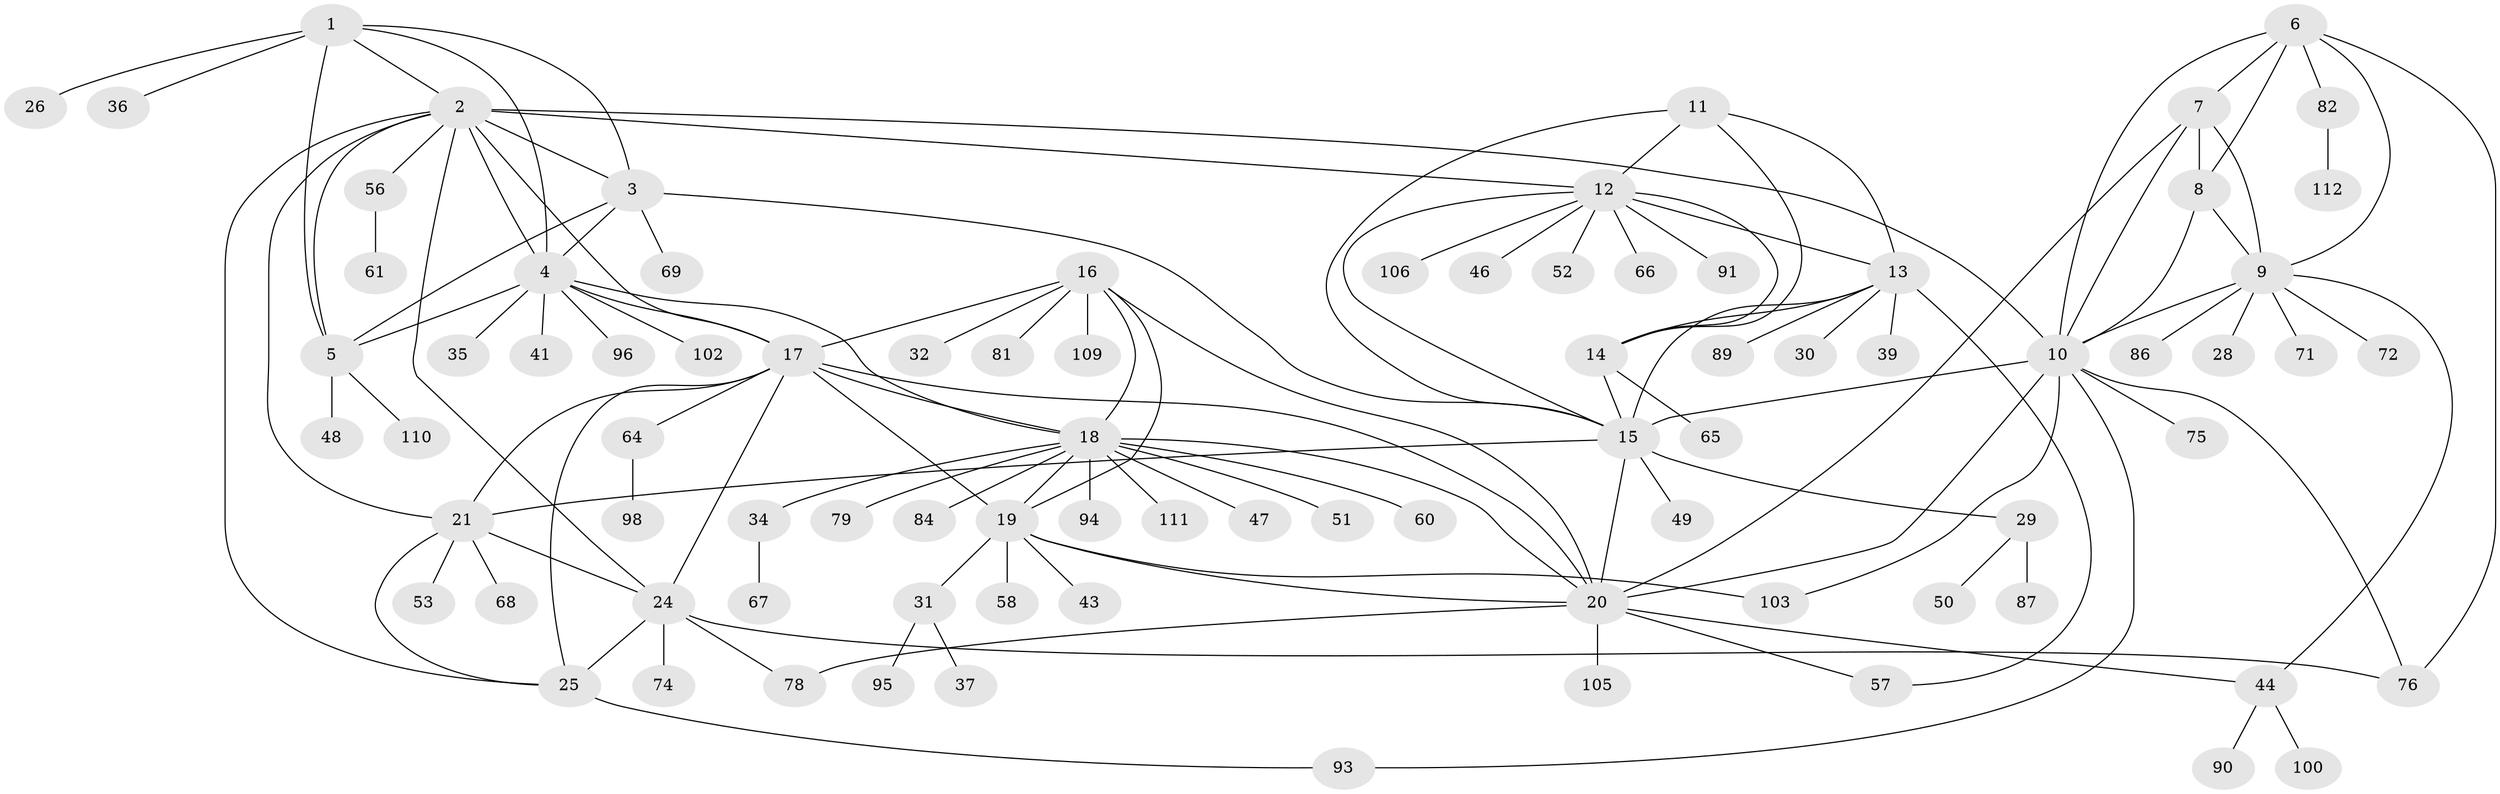 // original degree distribution, {7: 0.07079646017699115, 10: 0.017699115044247787, 6: 0.04424778761061947, 5: 0.017699115044247787, 9: 0.02654867256637168, 11: 0.02654867256637168, 4: 0.017699115044247787, 14: 0.008849557522123894, 1: 0.5398230088495575, 3: 0.04424778761061947, 2: 0.18584070796460178}
// Generated by graph-tools (version 1.1) at 2025/11/02/27/25 16:11:34]
// undirected, 85 vertices, 129 edges
graph export_dot {
graph [start="1"]
  node [color=gray90,style=filled];
  1 [super="+54"];
  2 [super="+23"];
  3 [super="+33"];
  4 [super="+42"];
  5 [super="+62"];
  6 [super="+85"];
  7;
  8 [super="+107"];
  9 [super="+38"];
  10 [super="+40"];
  11;
  12 [super="+99"];
  13 [super="+59"];
  14 [super="+55"];
  15 [super="+83"];
  16 [super="+63"];
  17 [super="+22"];
  18 [super="+108"];
  19 [super="+92"];
  20 [super="+45"];
  21;
  24 [super="+70"];
  25 [super="+27"];
  26;
  28;
  29;
  30;
  31 [super="+80"];
  32;
  34;
  35;
  36;
  37 [super="+88"];
  39;
  41;
  43;
  44;
  46 [super="+104"];
  47;
  48;
  49 [super="+73"];
  50 [super="+97"];
  51;
  52;
  53 [super="+113"];
  56;
  57;
  58;
  60;
  61;
  64;
  65;
  66;
  67 [super="+77"];
  68;
  69;
  71;
  72;
  74;
  75;
  76;
  78;
  79;
  81;
  82 [super="+101"];
  84;
  86;
  87;
  89;
  90;
  91;
  93;
  94;
  95;
  96;
  98;
  100;
  102;
  103;
  105;
  106;
  109;
  110;
  111;
  112;
  1 -- 2;
  1 -- 3;
  1 -- 4;
  1 -- 5;
  1 -- 26;
  1 -- 36;
  2 -- 3;
  2 -- 4;
  2 -- 5;
  2 -- 10 [weight=2];
  2 -- 56;
  2 -- 17;
  2 -- 21;
  2 -- 24;
  2 -- 25;
  2 -- 12;
  3 -- 4;
  3 -- 5;
  3 -- 15;
  3 -- 69;
  4 -- 5;
  4 -- 17;
  4 -- 35;
  4 -- 41;
  4 -- 96;
  4 -- 102;
  4 -- 18;
  5 -- 48;
  5 -- 110;
  6 -- 7;
  6 -- 8;
  6 -- 9;
  6 -- 10;
  6 -- 82;
  6 -- 76;
  7 -- 8;
  7 -- 9;
  7 -- 10;
  7 -- 20;
  8 -- 9;
  8 -- 10;
  9 -- 10;
  9 -- 28;
  9 -- 44;
  9 -- 72;
  9 -- 86;
  9 -- 71;
  10 -- 15;
  10 -- 76;
  10 -- 93;
  10 -- 103;
  10 -- 75;
  10 -- 20;
  11 -- 12;
  11 -- 13;
  11 -- 14;
  11 -- 15;
  12 -- 13;
  12 -- 14;
  12 -- 15;
  12 -- 46;
  12 -- 52;
  12 -- 66;
  12 -- 91;
  12 -- 106;
  13 -- 14;
  13 -- 15;
  13 -- 30;
  13 -- 39;
  13 -- 57;
  13 -- 89;
  14 -- 15;
  14 -- 65;
  15 -- 20;
  15 -- 21;
  15 -- 29;
  15 -- 49;
  16 -- 17;
  16 -- 18;
  16 -- 19;
  16 -- 20;
  16 -- 32;
  16 -- 81;
  16 -- 109;
  17 -- 18;
  17 -- 19;
  17 -- 20;
  17 -- 64;
  17 -- 21;
  17 -- 24;
  17 -- 25;
  18 -- 19;
  18 -- 20;
  18 -- 34;
  18 -- 47;
  18 -- 51;
  18 -- 60;
  18 -- 79;
  18 -- 84;
  18 -- 94;
  18 -- 111;
  19 -- 20;
  19 -- 31;
  19 -- 43;
  19 -- 58;
  19 -- 103;
  20 -- 44;
  20 -- 57;
  20 -- 78;
  20 -- 105;
  21 -- 24;
  21 -- 25;
  21 -- 53;
  21 -- 68;
  24 -- 25;
  24 -- 76;
  24 -- 78;
  24 -- 74;
  25 -- 93;
  29 -- 50;
  29 -- 87;
  31 -- 37;
  31 -- 95;
  34 -- 67;
  44 -- 90;
  44 -- 100;
  56 -- 61;
  64 -- 98;
  82 -- 112;
}
